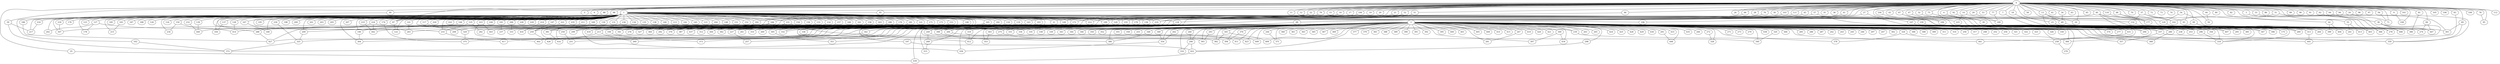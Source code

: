 
graph graphname {
    0 -- 1
0 -- 2
0 -- 3
0 -- 4
0 -- 5
0 -- 6
0 -- 7
0 -- 8
0 -- 9
0 -- 10
0 -- 11
0 -- 12
0 -- 13
0 -- 14
0 -- 15
0 -- 16
0 -- 17
0 -- 18
0 -- 19
0 -- 20
0 -- 21
0 -- 22
0 -- 23
0 -- 24
0 -- 25
0 -- 26
0 -- 27
0 -- 28
0 -- 29
0 -- 30
0 -- 31
0 -- 32
0 -- 33
0 -- 34
0 -- 35
0 -- 36
0 -- 37
0 -- 38
0 -- 39
0 -- 40
0 -- 41
0 -- 42
0 -- 43
0 -- 44
0 -- 45
0 -- 46
0 -- 47
0 -- 48
0 -- 49
0 -- 50
0 -- 51
0 -- 52
0 -- 53
0 -- 54
0 -- 55
0 -- 56
0 -- 57
0 -- 58
0 -- 59
0 -- 60
0 -- 61
0 -- 62
0 -- 63
0 -- 64
0 -- 65
0 -- 66
0 -- 67
0 -- 68
0 -- 69
0 -- 70
0 -- 71
0 -- 72
0 -- 73
0 -- 74
0 -- 75
0 -- 76
0 -- 77
0 -- 78
0 -- 79
0 -- 80
0 -- 81
0 -- 82
0 -- 83
0 -- 84
0 -- 85
0 -- 86
0 -- 87
0 -- 88
0 -- 89
0 -- 90
0 -- 91
0 -- 92
0 -- 93
0 -- 94
0 -- 95
0 -- 96
0 -- 97
0 -- 98
0 -- 99
0 -- 100
0 -- 101
0 -- 102
0 -- 103
0 -- 104
0 -- 105
0 -- 106
0 -- 107
0 -- 108
0 -- 109
0 -- 110
0 -- 111
0 -- 112
1 -- 113
1 -- 114
1 -- 115
1 -- 116
1 -- 117
1 -- 118
1 -- 119
1 -- 120
1 -- 121
1 -- 122
1 -- 123
1 -- 124
1 -- 125
1 -- 126
1 -- 127
1 -- 128
1 -- 129
1 -- 130
1 -- 131
1 -- 132
1 -- 133
1 -- 134
1 -- 135
1 -- 136
1 -- 137
1 -- 138
1 -- 139
1 -- 140
1 -- 141
1 -- 142
1 -- 143
1 -- 144
1 -- 145
1 -- 146
1 -- 147
1 -- 148
1 -- 149
1 -- 150
1 -- 151
1 -- 152
1 -- 153
1 -- 154
1 -- 155
1 -- 156
1 -- 157
1 -- 158
1 -- 159
1 -- 160
1 -- 161
1 -- 162
1 -- 163
1 -- 164
1 -- 165
1 -- 166
1 -- 167
1 -- 168
1 -- 169
1 -- 170
1 -- 171
1 -- 172
1 -- 173
1 -- 174
1 -- 175
1 -- 176
1 -- 177
1 -- 178
1 -- 179
1 -- 180
1 -- 181
1 -- 182
1 -- 183
1 -- 184
1 -- 185
1 -- 186
1 -- 187
1 -- 188
1 -- 189
1 -- 190
1 -- 191
1 -- 192
1 -- 193
1 -- 194
1 -- 195
1 -- 196
1 -- 197
1 -- 198
1 -- 199
1 -- 200
1 -- 201
1 -- 202
1 -- 203
1 -- 204
1 -- 205
1 -- 206
1 -- 207
1 -- 208
1 -- 209
1 -- 210
1 -- 211
1 -- 212
1 -- 213
1 -- 214
1 -- 215
1 -- 216
1 -- 217
1 -- 218
1 -- 219
1 -- 220
1 -- 221
1 -- 222
1 -- 223
1 -- 224
1 -- 225
1 -- 226
1 -- 227
1 -- 228
1 -- 229
1 -- 230
1 -- 231
1 -- 232
1 -- 233
1 -- 234
1 -- 235
1 -- 236
1 -- 304
1 -- 307
1 -- 87
1 -- 8
2 -- 237
2 -- 238
2 -- 239
2 -- 240
2 -- 241
2 -- 242
2 -- 243
2 -- 244
2 -- 245
2 -- 246
2 -- 247
2 -- 248
2 -- 249
2 -- 250
2 -- 251
2 -- 252
2 -- 253
2 -- 254
2 -- 255
2 -- 256
2 -- 257
2 -- 258
2 -- 259
2 -- 260
2 -- 261
2 -- 262
2 -- 263
2 -- 264
2 -- 265
2 -- 266
2 -- 267
2 -- 268
2 -- 269
2 -- 270
2 -- 271
2 -- 272
2 -- 273
2 -- 274
2 -- 275
2 -- 276
2 -- 277
2 -- 278
2 -- 279
2 -- 280
2 -- 281
2 -- 282
2 -- 283
2 -- 284
2 -- 285
2 -- 286
2 -- 287
2 -- 288
2 -- 289
2 -- 290
2 -- 291
2 -- 292
2 -- 293
2 -- 294
2 -- 295
2 -- 296
2 -- 297
2 -- 298
2 -- 299
2 -- 300
2 -- 301
2 -- 302
2 -- 303
2 -- 304
2 -- 305
2 -- 306
2 -- 307
2 -- 308
2 -- 309
2 -- 310
2 -- 311
2 -- 312
2 -- 313
2 -- 314
2 -- 315
2 -- 316
2 -- 317
2 -- 318
2 -- 319
2 -- 320
2 -- 321
2 -- 322
2 -- 323
2 -- 324
2 -- 325
2 -- 326
2 -- 327
2 -- 328
2 -- 329
2 -- 330
2 -- 331
2 -- 332
2 -- 333
2 -- 334
2 -- 335
2 -- 336
2 -- 337
2 -- 338
2 -- 339
2 -- 340
2 -- 341
2 -- 342
2 -- 343
2 -- 344
2 -- 345
2 -- 346
2 -- 347
2 -- 348
2 -- 349
2 -- 350
2 -- 351
2 -- 352
2 -- 353
2 -- 354
2 -- 355
2 -- 356
2 -- 357
2 -- 358
2 -- 359
2 -- 360
2 -- 361
2 -- 362
2 -- 363
2 -- 364
2 -- 365
2 -- 366
2 -- 367
2 -- 368
2 -- 369
2 -- 370
2 -- 371
2 -- 372
2 -- 373
2 -- 374
2 -- 375
2 -- 376
2 -- 377
2 -- 378
2 -- 379
2 -- 380
2 -- 381
2 -- 382
2 -- 383
2 -- 384
2 -- 385
2 -- 386
2 -- 387
2 -- 388
2 -- 389
2 -- 390
2 -- 391
2 -- 392
2 -- 393
2 -- 394
2 -- 395
2 -- 396
2 -- 397
2 -- 398
2 -- 399
2 -- 400
2 -- 401
2 -- 402
2 -- 403
2 -- 404
2 -- 405
2 -- 406
2 -- 407
2 -- 408
2 -- 409
2 -- 410
2 -- 411
2 -- 412
2 -- 413
2 -- 414
2 -- 415
2 -- 416
2 -- 417
2 -- 418
2 -- 419
2 -- 420
2 -- 421
2 -- 422
2 -- 423
2 -- 424
2 -- 425
2 -- 426
2 -- 427
2 -- 428
2 -- 429
2 -- 430
2 -- 431
2 -- 432
2 -- 433
2 -- 434
2 -- 435
2 -- 436
2 -- 437
2 -- 438
2 -- 439
2 -- 440
2 -- 441
2 -- 442
2 -- 443
2 -- 444
2 -- 445
2 -- 446
2 -- 447
2 -- 448
2 -- 449
3 -- 403
4 -- 39
7 -- 238
9 -- 108
10 -- 143
10 -- 432
13 -- 296
13 -- 16
13 -- 49
14 -- 225
14 -- 318
18 -- 253
21 -- 149
22 -- 386
22 -- 87
23 -- 356
23 -- 407
24 -- 71
25 -- 439
27 -- 277
27 -- 196
29 -- 189
31 -- 102
31 -- 359
32 -- 337
33 -- 403
34 -- 49
37 -- 132
37 -- 102
37 -- 93
38 -- 447
38 -- 406
38 -- 384
40 -- 385
40 -- 347
40 -- 301
40 -- 144
41 -- 398
42 -- 399
42 -- 404
44 -- 50
45 -- 68
45 -- 219
46 -- 227
47 -- 258
48 -- 177
48 -- 396
49 -- 295
51 -- 341
51 -- 129
52 -- 172
52 -- 212
52 -- 199
54 -- 264
54 -- 120
55 -- 413
55 -- 241
56 -- 71
57 -- 374
57 -- 118
59 -- 372
59 -- 217
60 -- 288
62 -- 366
64 -- 278
66 -- 155
67 -- 294
67 -- 184
68 -- 284
68 -- 275
69 -- 301
69 -- 359
75 -- 175
76 -- 179
77 -- 189
78 -- 95
79 -- 192
81 -- 380
83 -- 445
84 -- 274
84 -- 447
85 -- 276
87 -- 122
88 -- 283
92 -- 280
98 -- 210
99 -- 289
99 -- 256
99 -- 313
100 -- 166
100 -- 412
103 -- 136
104 -- 258
107 -- 318
107 -- 431
110 -- 177
111 -- 394
114 -- 370
116 -- 305
117 -- 329
118 -- 336
119 -- 256
119 -- 444
120 -- 289
125 -- 210
125 -- 282
127 -- 178
127 -- 250
127 -- 202
128 -- 414
132 -- 175
133 -- 292
137 -- 164
139 -- 440
141 -- 283
143 -- 332
144 -- 209
146 -- 194
147 -- 259
150 -- 234
150 -- 414
153 -- 213
157 -- 387
158 -- 312
158 -- 437
159 -- 318
162 -- 372
165 -- 249
165 -- 276
166 -- 299
166 -- 190
166 -- 341
167 -- 168
169 -- 381
170 -- 362
172 -- 227
174 -- 375
180 -- 436
180 -- 444
181 -- 261
181 -- 310
182 -- 269
183 -- 215
186 -- 427
190 -- 304
191 -- 237
192 -- 418
192 -- 208
193 -- 393
194 -- 373
197 -- 422
204 -- 299
206 -- 333
209 -- 325
210 -- 417
211 -- 432
213 -- 260
213 -- 402
214 -- 416
216 -- 217
218 -- 307
221 -- 259
223 -- 402
223 -- 443
224 -- 442
224 -- 427
224 -- 239
227 -- 257
230 -- 325
231 -- 382
231 -- 327
231 -- 364
232 -- 440
233 -- 442
236 -- 381
239 -- 258
240 -- 290
244 -- 371
249 -- 340
249 -- 268
250 -- 251
258 -- 270
259 -- 426
262 -- 354
267 -- 281
268 -- 315
272 -- 328
275 -- 449
280 -- 368
284 -- 423
288 -- 427
290 -- 422
290 -- 316
291 -- 448
293 -- 393
296 -- 318
298 -- 422
300 -- 397
300 -- 434
303 -- 353
305 -- 351
313 -- 445
319 -- 412
320 -- 340
324 -- 378
324 -- 384
325 -- 372
329 -- 375
337 -- 357
337 -- 359
342 -- 432
345 -- 382
345 -- 409
348 -- 386
349 -- 354
354 -- 436
376 -- 394
381 -- 432
398 -- 411
422 -- 439
431 -- 441

}
